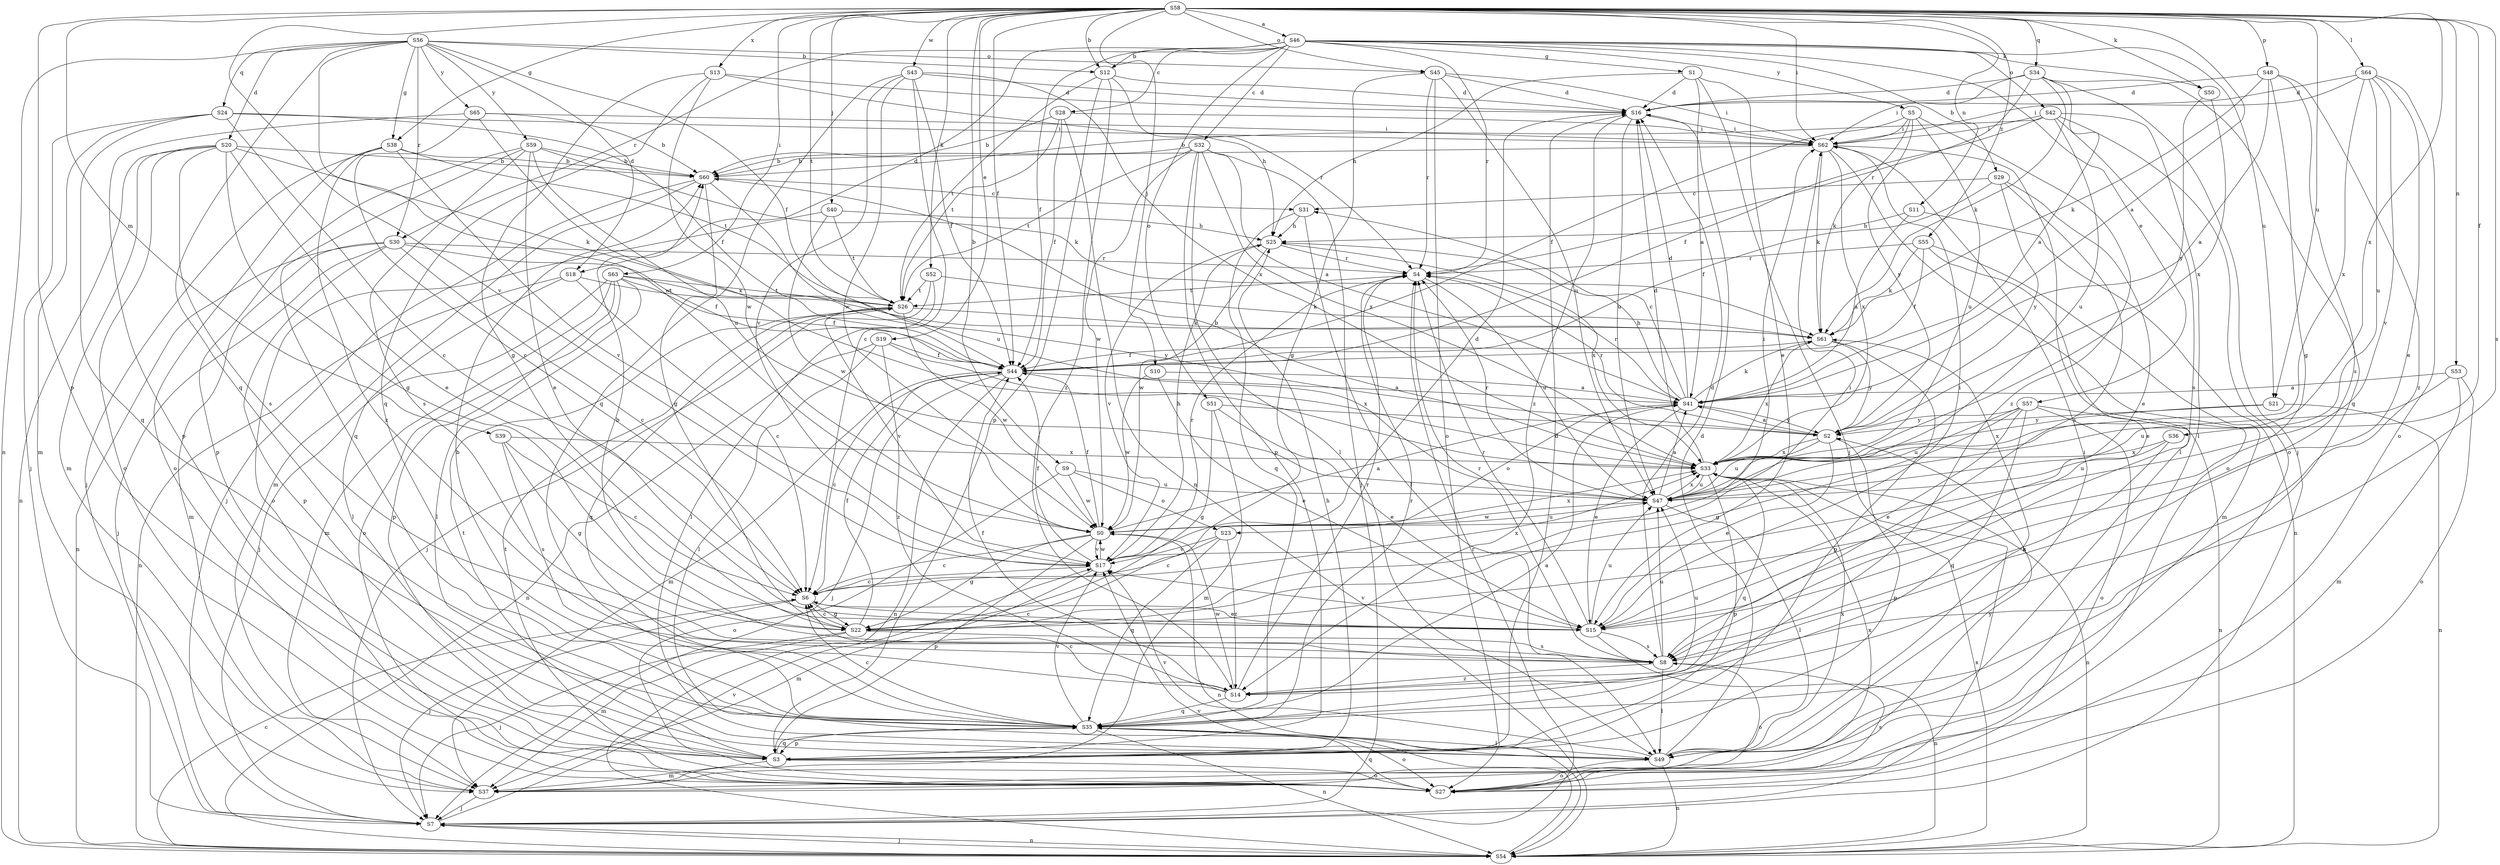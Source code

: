 strict digraph  {
S58;
S56;
S46;
S41;
S9;
S12;
S29;
S60;
S28;
S32;
S31;
S6;
S20;
S18;
S16;
S19;
S57;
S15;
S36;
S44;
S38;
S1;
S22;
S25;
S63;
S62;
S10;
S40;
S7;
S52;
S50;
S61;
S64;
S49;
S39;
S37;
S53;
S11;
S54;
S45;
S51;
S42;
S23;
S27;
S48;
S3;
S34;
S24;
S35;
S30;
S4;
S8;
S26;
S21;
S47;
S17;
S43;
S0;
S13;
S33;
S59;
S65;
S5;
S2;
S55;
S14;
S58 -> S46  [label=a];
S58 -> S41  [label=a];
S58 -> S9  [label=b];
S58 -> S12  [label=b];
S58 -> S19  [label=e];
S58 -> S36  [label=f];
S58 -> S44  [label=f];
S58 -> S38  [label=g];
S58 -> S63  [label=i];
S58 -> S62  [label=i];
S58 -> S10  [label=j];
S58 -> S40  [label=j];
S58 -> S52  [label=k];
S58 -> S50  [label=k];
S58 -> S64  [label=l];
S58 -> S39  [label=m];
S58 -> S53  [label=n];
S58 -> S11  [label=n];
S58 -> S45  [label=o];
S58 -> S48  [label=p];
S58 -> S3  [label=p];
S58 -> S34  [label=q];
S58 -> S8  [label=s];
S58 -> S26  [label=t];
S58 -> S21  [label=u];
S58 -> S17  [label=v];
S58 -> S43  [label=w];
S58 -> S13  [label=x];
S58 -> S33  [label=x];
S58 -> S55  [label=z];
S56 -> S12  [label=b];
S56 -> S20  [label=d];
S56 -> S18  [label=d];
S56 -> S44  [label=f];
S56 -> S38  [label=g];
S56 -> S54  [label=n];
S56 -> S45  [label=o];
S56 -> S24  [label=q];
S56 -> S35  [label=q];
S56 -> S30  [label=r];
S56 -> S0  [label=w];
S56 -> S59  [label=y];
S56 -> S65  [label=y];
S46 -> S12  [label=b];
S46 -> S29  [label=b];
S46 -> S28  [label=c];
S46 -> S32  [label=c];
S46 -> S18  [label=d];
S46 -> S57  [label=e];
S46 -> S44  [label=f];
S46 -> S1  [label=g];
S46 -> S50  [label=k];
S46 -> S51  [label=o];
S46 -> S42  [label=o];
S46 -> S30  [label=r];
S46 -> S4  [label=r];
S46 -> S21  [label=u];
S46 -> S5  [label=y];
S41 -> S31  [label=c];
S41 -> S16  [label=d];
S41 -> S15  [label=e];
S41 -> S25  [label=h];
S41 -> S61  [label=k];
S41 -> S23  [label=o];
S41 -> S4  [label=r];
S41 -> S2  [label=y];
S9 -> S23  [label=o];
S9 -> S27  [label=o];
S9 -> S47  [label=u];
S9 -> S0  [label=w];
S12 -> S16  [label=d];
S12 -> S3  [label=p];
S12 -> S4  [label=r];
S12 -> S26  [label=t];
S12 -> S14  [label=z];
S29 -> S31  [label=c];
S29 -> S15  [label=e];
S29 -> S44  [label=f];
S29 -> S8  [label=s];
S29 -> S2  [label=y];
S60 -> S31  [label=c];
S60 -> S22  [label=g];
S60 -> S7  [label=j];
S60 -> S37  [label=m];
S60 -> S47  [label=u];
S28 -> S60  [label=b];
S28 -> S44  [label=f];
S28 -> S62  [label=i];
S28 -> S54  [label=n];
S28 -> S26  [label=t];
S32 -> S41  [label=a];
S32 -> S60  [label=b];
S32 -> S7  [label=j];
S32 -> S49  [label=l];
S32 -> S3  [label=p];
S32 -> S26  [label=t];
S32 -> S0  [label=w];
S32 -> S33  [label=x];
S31 -> S25  [label=h];
S31 -> S49  [label=l];
S31 -> S35  [label=q];
S6 -> S15  [label=e];
S6 -> S22  [label=g];
S6 -> S7  [label=j];
S6 -> S33  [label=x];
S20 -> S60  [label=b];
S20 -> S15  [label=e];
S20 -> S22  [label=g];
S20 -> S61  [label=k];
S20 -> S37  [label=m];
S20 -> S54  [label=n];
S20 -> S27  [label=o];
S20 -> S8  [label=s];
S18 -> S6  [label=c];
S18 -> S49  [label=l];
S18 -> S54  [label=n];
S18 -> S26  [label=t];
S16 -> S62  [label=i];
S16 -> S47  [label=u];
S16 -> S14  [label=z];
S19 -> S44  [label=f];
S19 -> S49  [label=l];
S19 -> S54  [label=n];
S19 -> S33  [label=x];
S19 -> S14  [label=z];
S57 -> S15  [label=e];
S57 -> S22  [label=g];
S57 -> S54  [label=n];
S57 -> S27  [label=o];
S57 -> S35  [label=q];
S57 -> S47  [label=u];
S57 -> S2  [label=y];
S15 -> S6  [label=c];
S15 -> S62  [label=i];
S15 -> S54  [label=n];
S15 -> S4  [label=r];
S15 -> S8  [label=s];
S15 -> S47  [label=u];
S15 -> S17  [label=v];
S36 -> S8  [label=s];
S36 -> S47  [label=u];
S36 -> S33  [label=x];
S44 -> S41  [label=a];
S44 -> S6  [label=c];
S44 -> S7  [label=j];
S44 -> S37  [label=m];
S44 -> S54  [label=n];
S38 -> S60  [label=b];
S38 -> S7  [label=j];
S38 -> S27  [label=o];
S38 -> S26  [label=t];
S38 -> S17  [label=v];
S38 -> S14  [label=z];
S1 -> S41  [label=a];
S1 -> S16  [label=d];
S1 -> S15  [label=e];
S1 -> S25  [label=h];
S1 -> S7  [label=j];
S22 -> S6  [label=c];
S22 -> S44  [label=f];
S22 -> S62  [label=i];
S22 -> S7  [label=j];
S22 -> S37  [label=m];
S22 -> S8  [label=s];
S25 -> S4  [label=r];
S25 -> S17  [label=v];
S25 -> S0  [label=w];
S25 -> S33  [label=x];
S63 -> S44  [label=f];
S63 -> S7  [label=j];
S63 -> S49  [label=l];
S63 -> S37  [label=m];
S63 -> S27  [label=o];
S63 -> S3  [label=p];
S63 -> S26  [label=t];
S63 -> S2  [label=y];
S62 -> S60  [label=b];
S62 -> S61  [label=k];
S62 -> S49  [label=l];
S62 -> S27  [label=o];
S62 -> S33  [label=x];
S10 -> S41  [label=a];
S10 -> S15  [label=e];
S10 -> S0  [label=w];
S40 -> S25  [label=h];
S40 -> S27  [label=o];
S40 -> S26  [label=t];
S40 -> S0  [label=w];
S7 -> S54  [label=n];
S7 -> S4  [label=r];
S7 -> S17  [label=v];
S52 -> S7  [label=j];
S52 -> S61  [label=k];
S52 -> S49  [label=l];
S52 -> S26  [label=t];
S50 -> S33  [label=x];
S50 -> S2  [label=y];
S61 -> S44  [label=f];
S61 -> S3  [label=p];
S61 -> S33  [label=x];
S61 -> S2  [label=y];
S64 -> S16  [label=d];
S64 -> S15  [label=e];
S64 -> S62  [label=i];
S64 -> S27  [label=o];
S64 -> S47  [label=u];
S64 -> S17  [label=v];
S64 -> S33  [label=x];
S49 -> S16  [label=d];
S49 -> S62  [label=i];
S49 -> S61  [label=k];
S49 -> S54  [label=n];
S49 -> S27  [label=o];
S49 -> S17  [label=v];
S49 -> S33  [label=x];
S39 -> S6  [label=c];
S39 -> S22  [label=g];
S39 -> S8  [label=s];
S39 -> S33  [label=x];
S37 -> S7  [label=j];
S37 -> S33  [label=x];
S37 -> S2  [label=y];
S53 -> S41  [label=a];
S53 -> S37  [label=m];
S53 -> S27  [label=o];
S53 -> S47  [label=u];
S11 -> S41  [label=a];
S11 -> S25  [label=h];
S11 -> S54  [label=n];
S54 -> S6  [label=c];
S54 -> S7  [label=j];
S54 -> S17  [label=v];
S54 -> S33  [label=x];
S45 -> S16  [label=d];
S45 -> S22  [label=g];
S45 -> S62  [label=i];
S45 -> S27  [label=o];
S45 -> S4  [label=r];
S45 -> S47  [label=u];
S51 -> S15  [label=e];
S51 -> S22  [label=g];
S51 -> S37  [label=m];
S51 -> S2  [label=y];
S42 -> S60  [label=b];
S42 -> S44  [label=f];
S42 -> S62  [label=i];
S42 -> S49  [label=l];
S42 -> S27  [label=o];
S42 -> S8  [label=s];
S42 -> S47  [label=u];
S23 -> S6  [label=c];
S23 -> S35  [label=q];
S23 -> S17  [label=v];
S23 -> S14  [label=z];
S27 -> S35  [label=q];
S27 -> S8  [label=s];
S27 -> S26  [label=t];
S48 -> S41  [label=a];
S48 -> S16  [label=d];
S48 -> S22  [label=g];
S48 -> S61  [label=k];
S48 -> S8  [label=s];
S48 -> S14  [label=z];
S3 -> S16  [label=d];
S3 -> S25  [label=h];
S3 -> S37  [label=m];
S3 -> S27  [label=o];
S3 -> S35  [label=q];
S3 -> S26  [label=t];
S34 -> S41  [label=a];
S34 -> S16  [label=d];
S34 -> S62  [label=i];
S34 -> S7  [label=j];
S34 -> S61  [label=k];
S34 -> S35  [label=q];
S34 -> S4  [label=r];
S24 -> S6  [label=c];
S24 -> S44  [label=f];
S24 -> S62  [label=i];
S24 -> S7  [label=j];
S24 -> S37  [label=m];
S24 -> S35  [label=q];
S35 -> S41  [label=a];
S35 -> S60  [label=b];
S35 -> S6  [label=c];
S35 -> S49  [label=l];
S35 -> S54  [label=n];
S35 -> S27  [label=o];
S35 -> S3  [label=p];
S35 -> S4  [label=r];
S35 -> S17  [label=v];
S30 -> S6  [label=c];
S30 -> S44  [label=f];
S30 -> S7  [label=j];
S30 -> S37  [label=m];
S30 -> S54  [label=n];
S30 -> S3  [label=p];
S30 -> S4  [label=r];
S4 -> S26  [label=t];
S4 -> S47  [label=u];
S8 -> S60  [label=b];
S8 -> S16  [label=d];
S8 -> S49  [label=l];
S8 -> S27  [label=o];
S8 -> S4  [label=r];
S8 -> S47  [label=u];
S8 -> S14  [label=z];
S26 -> S61  [label=k];
S26 -> S35  [label=q];
S26 -> S17  [label=v];
S26 -> S0  [label=w];
S21 -> S54  [label=n];
S21 -> S33  [label=x];
S21 -> S2  [label=y];
S47 -> S41  [label=a];
S47 -> S49  [label=l];
S47 -> S4  [label=r];
S47 -> S0  [label=w];
S47 -> S33  [label=x];
S17 -> S6  [label=c];
S17 -> S16  [label=d];
S17 -> S44  [label=f];
S17 -> S25  [label=h];
S17 -> S37  [label=m];
S17 -> S4  [label=r];
S17 -> S0  [label=w];
S43 -> S6  [label=c];
S43 -> S16  [label=d];
S43 -> S44  [label=f];
S43 -> S35  [label=q];
S43 -> S17  [label=v];
S43 -> S0  [label=w];
S43 -> S33  [label=x];
S0 -> S41  [label=a];
S0 -> S6  [label=c];
S0 -> S44  [label=f];
S0 -> S22  [label=g];
S0 -> S62  [label=i];
S0 -> S54  [label=n];
S0 -> S3  [label=p];
S0 -> S47  [label=u];
S0 -> S17  [label=v];
S0 -> S33  [label=x];
S13 -> S16  [label=d];
S13 -> S22  [label=g];
S13 -> S25  [label=h];
S13 -> S35  [label=q];
S13 -> S0  [label=w];
S33 -> S60  [label=b];
S33 -> S16  [label=d];
S33 -> S54  [label=n];
S33 -> S3  [label=p];
S33 -> S35  [label=q];
S33 -> S47  [label=u];
S59 -> S60  [label=b];
S59 -> S15  [label=e];
S59 -> S61  [label=k];
S59 -> S3  [label=p];
S59 -> S35  [label=q];
S59 -> S8  [label=s];
S59 -> S47  [label=u];
S65 -> S60  [label=b];
S65 -> S6  [label=c];
S65 -> S62  [label=i];
S65 -> S3  [label=p];
S65 -> S33  [label=x];
S5 -> S44  [label=f];
S5 -> S62  [label=i];
S5 -> S61  [label=k];
S5 -> S47  [label=u];
S5 -> S2  [label=y];
S5 -> S14  [label=z];
S2 -> S41  [label=a];
S2 -> S15  [label=e];
S2 -> S3  [label=p];
S2 -> S4  [label=r];
S2 -> S47  [label=u];
S2 -> S33  [label=x];
S55 -> S15  [label=e];
S55 -> S44  [label=f];
S55 -> S61  [label=k];
S55 -> S37  [label=m];
S55 -> S4  [label=r];
S14 -> S6  [label=c];
S14 -> S44  [label=f];
S14 -> S35  [label=q];
S14 -> S4  [label=r];
S14 -> S47  [label=u];
S14 -> S0  [label=w];
}
